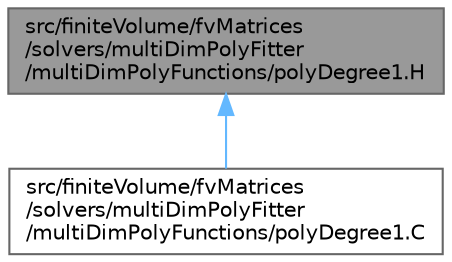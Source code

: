 digraph "src/finiteVolume/fvMatrices/solvers/multiDimPolyFitter/multiDimPolyFunctions/polyDegree1.H"
{
 // LATEX_PDF_SIZE
  bgcolor="transparent";
  edge [fontname=Helvetica,fontsize=10,labelfontname=Helvetica,labelfontsize=10];
  node [fontname=Helvetica,fontsize=10,shape=box,height=0.2,width=0.4];
  Node1 [id="Node000001",label="src/finiteVolume/fvMatrices\l/solvers/multiDimPolyFitter\l/multiDimPolyFunctions/polyDegree1.H",height=0.2,width=0.4,color="gray40", fillcolor="grey60", style="filled", fontcolor="black",tooltip=" "];
  Node1 -> Node2 [id="edge1_Node000001_Node000002",dir="back",color="steelblue1",style="solid",tooltip=" "];
  Node2 [id="Node000002",label="src/finiteVolume/fvMatrices\l/solvers/multiDimPolyFitter\l/multiDimPolyFunctions/polyDegree1.C",height=0.2,width=0.4,color="grey40", fillcolor="white", style="filled",URL="$polyDegree1_8C.html",tooltip=" "];
}
